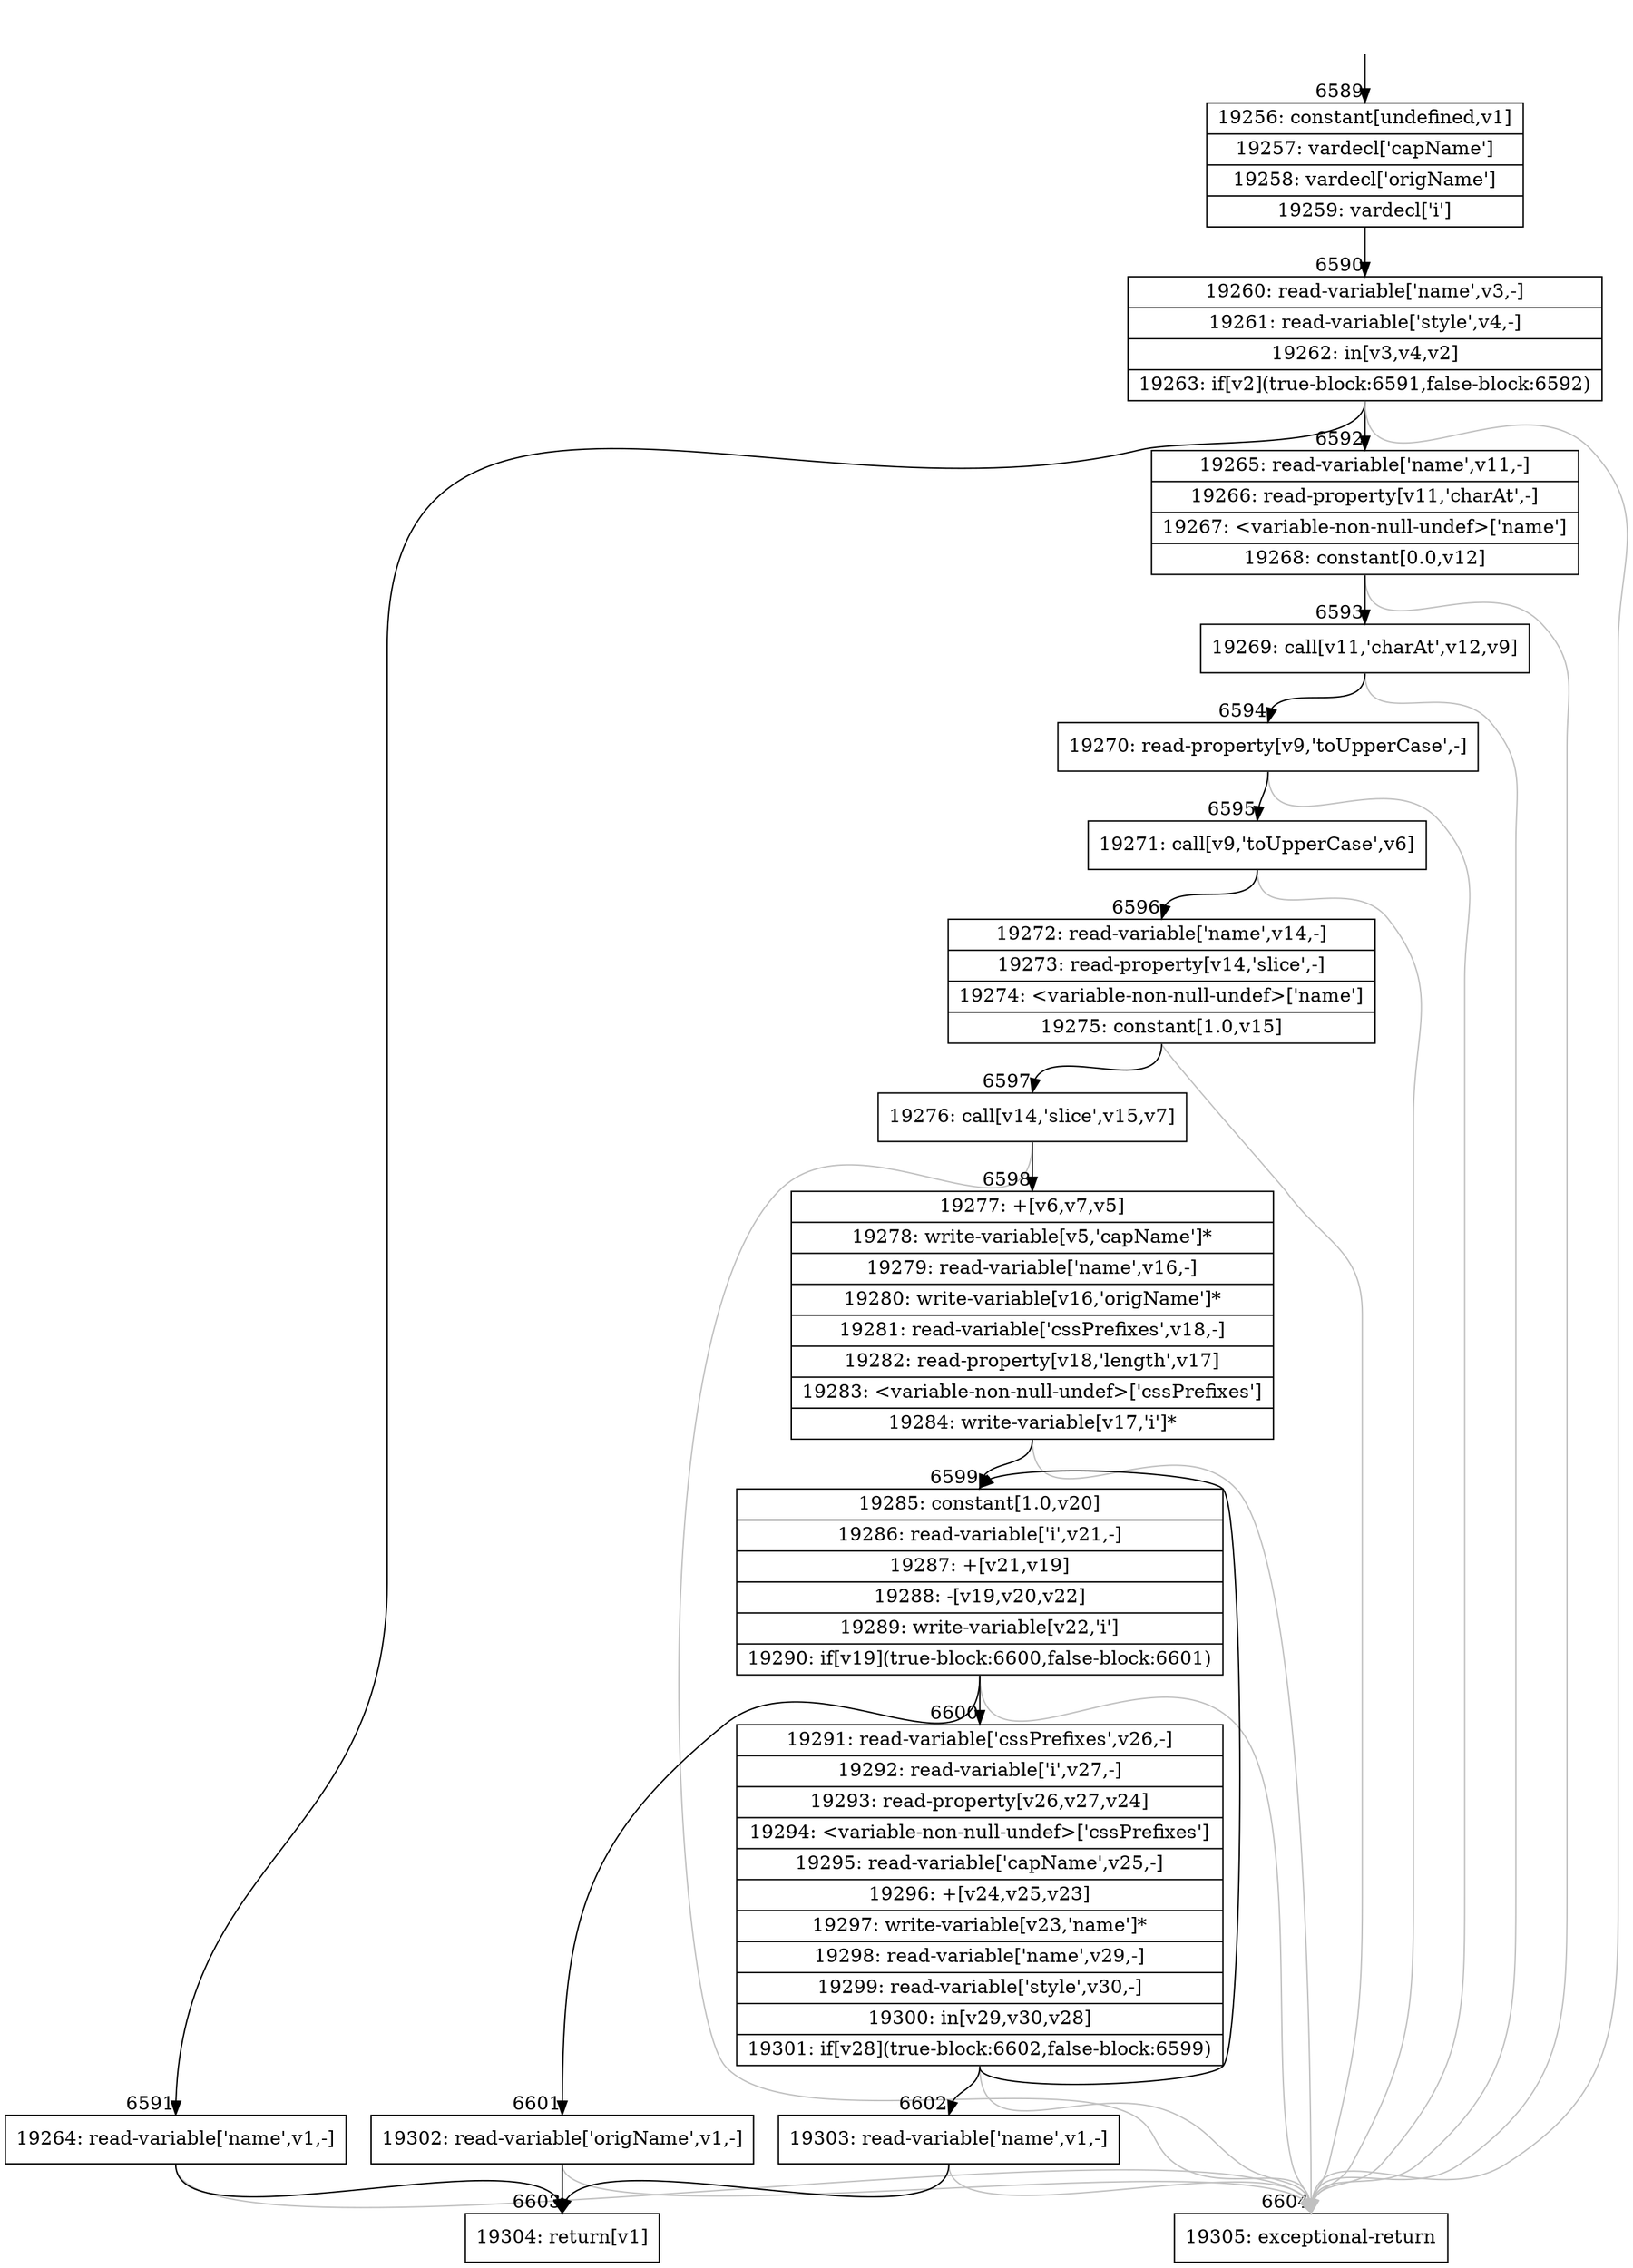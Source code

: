 digraph {
rankdir="TD"
BB_entry417[shape=none,label=""];
BB_entry417 -> BB6589 [tailport=s, headport=n, headlabel="    6589"]
BB6589 [shape=record label="{19256: constant[undefined,v1]|19257: vardecl['capName']|19258: vardecl['origName']|19259: vardecl['i']}" ] 
BB6589 -> BB6590 [tailport=s, headport=n, headlabel="      6590"]
BB6590 [shape=record label="{19260: read-variable['name',v3,-]|19261: read-variable['style',v4,-]|19262: in[v3,v4,v2]|19263: if[v2](true-block:6591,false-block:6592)}" ] 
BB6590 -> BB6591 [tailport=s, headport=n, headlabel="      6591"]
BB6590 -> BB6592 [tailport=s, headport=n, headlabel="      6592"]
BB6590 -> BB6604 [tailport=s, headport=n, color=gray, headlabel="      6604"]
BB6591 [shape=record label="{19264: read-variable['name',v1,-]}" ] 
BB6591 -> BB6603 [tailport=s, headport=n, headlabel="      6603"]
BB6591 -> BB6604 [tailport=s, headport=n, color=gray]
BB6592 [shape=record label="{19265: read-variable['name',v11,-]|19266: read-property[v11,'charAt',-]|19267: \<variable-non-null-undef\>['name']|19268: constant[0.0,v12]}" ] 
BB6592 -> BB6593 [tailport=s, headport=n, headlabel="      6593"]
BB6592 -> BB6604 [tailport=s, headport=n, color=gray]
BB6593 [shape=record label="{19269: call[v11,'charAt',v12,v9]}" ] 
BB6593 -> BB6594 [tailport=s, headport=n, headlabel="      6594"]
BB6593 -> BB6604 [tailport=s, headport=n, color=gray]
BB6594 [shape=record label="{19270: read-property[v9,'toUpperCase',-]}" ] 
BB6594 -> BB6595 [tailport=s, headport=n, headlabel="      6595"]
BB6594 -> BB6604 [tailport=s, headport=n, color=gray]
BB6595 [shape=record label="{19271: call[v9,'toUpperCase',v6]}" ] 
BB6595 -> BB6596 [tailport=s, headport=n, headlabel="      6596"]
BB6595 -> BB6604 [tailport=s, headport=n, color=gray]
BB6596 [shape=record label="{19272: read-variable['name',v14,-]|19273: read-property[v14,'slice',-]|19274: \<variable-non-null-undef\>['name']|19275: constant[1.0,v15]}" ] 
BB6596 -> BB6597 [tailport=s, headport=n, headlabel="      6597"]
BB6596 -> BB6604 [tailport=s, headport=n, color=gray]
BB6597 [shape=record label="{19276: call[v14,'slice',v15,v7]}" ] 
BB6597 -> BB6598 [tailport=s, headport=n, headlabel="      6598"]
BB6597 -> BB6604 [tailport=s, headport=n, color=gray]
BB6598 [shape=record label="{19277: +[v6,v7,v5]|19278: write-variable[v5,'capName']*|19279: read-variable['name',v16,-]|19280: write-variable[v16,'origName']*|19281: read-variable['cssPrefixes',v18,-]|19282: read-property[v18,'length',v17]|19283: \<variable-non-null-undef\>['cssPrefixes']|19284: write-variable[v17,'i']*}" ] 
BB6598 -> BB6599 [tailport=s, headport=n, headlabel="      6599"]
BB6598 -> BB6604 [tailport=s, headport=n, color=gray]
BB6599 [shape=record label="{19285: constant[1.0,v20]|19286: read-variable['i',v21,-]|19287: +[v21,v19]|19288: -[v19,v20,v22]|19289: write-variable[v22,'i']|19290: if[v19](true-block:6600,false-block:6601)}" ] 
BB6599 -> BB6600 [tailport=s, headport=n, headlabel="      6600"]
BB6599 -> BB6601 [tailport=s, headport=n, headlabel="      6601"]
BB6599 -> BB6604 [tailport=s, headport=n, color=gray]
BB6600 [shape=record label="{19291: read-variable['cssPrefixes',v26,-]|19292: read-variable['i',v27,-]|19293: read-property[v26,v27,v24]|19294: \<variable-non-null-undef\>['cssPrefixes']|19295: read-variable['capName',v25,-]|19296: +[v24,v25,v23]|19297: write-variable[v23,'name']*|19298: read-variable['name',v29,-]|19299: read-variable['style',v30,-]|19300: in[v29,v30,v28]|19301: if[v28](true-block:6602,false-block:6599)}" ] 
BB6600 -> BB6602 [tailport=s, headport=n, headlabel="      6602"]
BB6600 -> BB6599 [tailport=s, headport=n]
BB6600 -> BB6604 [tailport=s, headport=n, color=gray]
BB6601 [shape=record label="{19302: read-variable['origName',v1,-]}" ] 
BB6601 -> BB6603 [tailport=s, headport=n]
BB6601 -> BB6604 [tailport=s, headport=n, color=gray]
BB6602 [shape=record label="{19303: read-variable['name',v1,-]}" ] 
BB6602 -> BB6603 [tailport=s, headport=n]
BB6602 -> BB6604 [tailport=s, headport=n, color=gray]
BB6603 [shape=record label="{19304: return[v1]}" ] 
BB6604 [shape=record label="{19305: exceptional-return}" ] 
}
